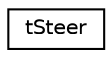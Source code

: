 digraph "Graphical Class Hierarchy"
{
  edge [fontname="Helvetica",fontsize="10",labelfontname="Helvetica",labelfontsize="10"];
  node [fontname="Helvetica",fontsize="10",shape=record];
  rankdir="LR";
  Node1 [label="tSteer",height=0.2,width=0.4,color="black", fillcolor="white", style="filled",URL="$structt_steer.html"];
}
